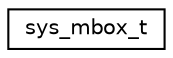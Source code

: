 digraph "Graphical Class Hierarchy"
{
 // LATEX_PDF_SIZE
  edge [fontname="Helvetica",fontsize="10",labelfontname="Helvetica",labelfontsize="10"];
  node [fontname="Helvetica",fontsize="10",shape=record];
  rankdir="LR";
  Node0 [label="sys_mbox_t",height=0.2,width=0.4,color="black", fillcolor="white", style="filled",URL="$structsys__mbox__t.html",tooltip="Platform specific mailbox type."];
}
